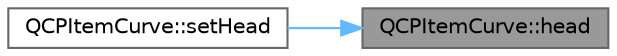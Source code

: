 digraph "QCPItemCurve::head"
{
 // LATEX_PDF_SIZE
  bgcolor="transparent";
  edge [fontname=Helvetica,fontsize=10,labelfontname=Helvetica,labelfontsize=10];
  node [fontname=Helvetica,fontsize=10,shape=box,height=0.2,width=0.4];
  rankdir="RL";
  Node1 [label="QCPItemCurve::head",height=0.2,width=0.4,color="gray40", fillcolor="grey60", style="filled", fontcolor="black",tooltip=" "];
  Node1 -> Node2 [dir="back",color="steelblue1",style="solid"];
  Node2 [label="QCPItemCurve::setHead",height=0.2,width=0.4,color="grey40", fillcolor="white", style="filled",URL="$class_q_c_p_item_curve.html#a08a30d9cdd63995deea3d9e20430676f",tooltip=" "];
}
